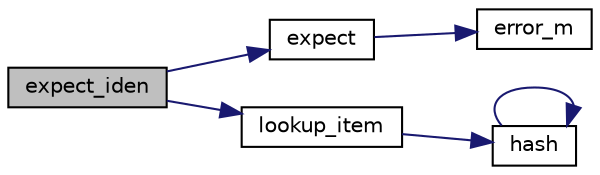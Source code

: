 digraph "expect_iden"
{
  edge [fontname="Helvetica",fontsize="10",labelfontname="Helvetica",labelfontsize="10"];
  node [fontname="Helvetica",fontsize="10",shape=record];
  rankdir="LR";
  Node265 [label="expect_iden",height=0.2,width=0.4,color="black", fillcolor="grey75", style="filled", fontcolor="black"];
  Node265 -> Node266 [color="midnightblue",fontsize="10",style="solid",fontname="Helvetica"];
  Node266 [label="expect",height=0.2,width=0.4,color="black", fillcolor="white", style="filled",URL="$parser_8c.html#af7dc467eed15caf818332c1b225e4d51"];
  Node266 -> Node267 [color="midnightblue",fontsize="10",style="solid",fontname="Helvetica"];
  Node267 [label="error_m",height=0.2,width=0.4,color="black", fillcolor="white", style="filled",URL="$console_8c.html#a5525b26bfe0ba2f54d8d891fdaea0d7c"];
  Node265 -> Node268 [color="midnightblue",fontsize="10",style="solid",fontname="Helvetica"];
  Node268 [label="lookup_item",height=0.2,width=0.4,color="black", fillcolor="white", style="filled",URL="$hashtable_8c.html#a372b12ef7349306acaa7a4d4ab1bac4d"];
  Node268 -> Node269 [color="midnightblue",fontsize="10",style="solid",fontname="Helvetica"];
  Node269 [label="hash",height=0.2,width=0.4,color="black", fillcolor="white", style="filled",URL="$hashtable_8c.html#a2fa53544d2918e028d920409ac006b33"];
  Node269 -> Node269 [color="midnightblue",fontsize="10",style="solid",fontname="Helvetica"];
}
